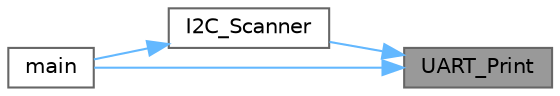 digraph "UART_Print"
{
 // INTERACTIVE_SVG=YES
 // LATEX_PDF_SIZE
  bgcolor="transparent";
  edge [fontname=Helvetica,fontsize=10,labelfontname=Helvetica,labelfontsize=10];
  node [fontname=Helvetica,fontsize=10,shape=box,height=0.2,width=0.4];
  rankdir="RL";
  Node1 [id="Node000001",label="UART_Print",height=0.2,width=0.4,color="gray40", fillcolor="grey60", style="filled", fontcolor="black",tooltip="Send string via UART2."];
  Node1 -> Node2 [id="edge1_Node000001_Node000002",dir="back",color="steelblue1",style="solid",tooltip=" "];
  Node2 [id="Node000002",label="I2C_Scanner",height=0.2,width=0.4,color="grey40", fillcolor="white", style="filled",URL="$scanning__i2c2___8c.html#af5d174bbac12dce9c8254e174bc964d3",tooltip="Scan I2C bus for connected devices."];
  Node2 -> Node3 [id="edge2_Node000002_Node000003",dir="back",color="steelblue1",style="solid",tooltip=" "];
  Node3 [id="Node000003",label="main",height=0.2,width=0.4,color="grey40", fillcolor="white", style="filled",URL="$scanning__i2c2___8c.html#a840291bc02cba5474a4cb46a9b9566fe",tooltip="The application entry point."];
  Node1 -> Node3 [id="edge3_Node000001_Node000003",dir="back",color="steelblue1",style="solid",tooltip=" "];
}
